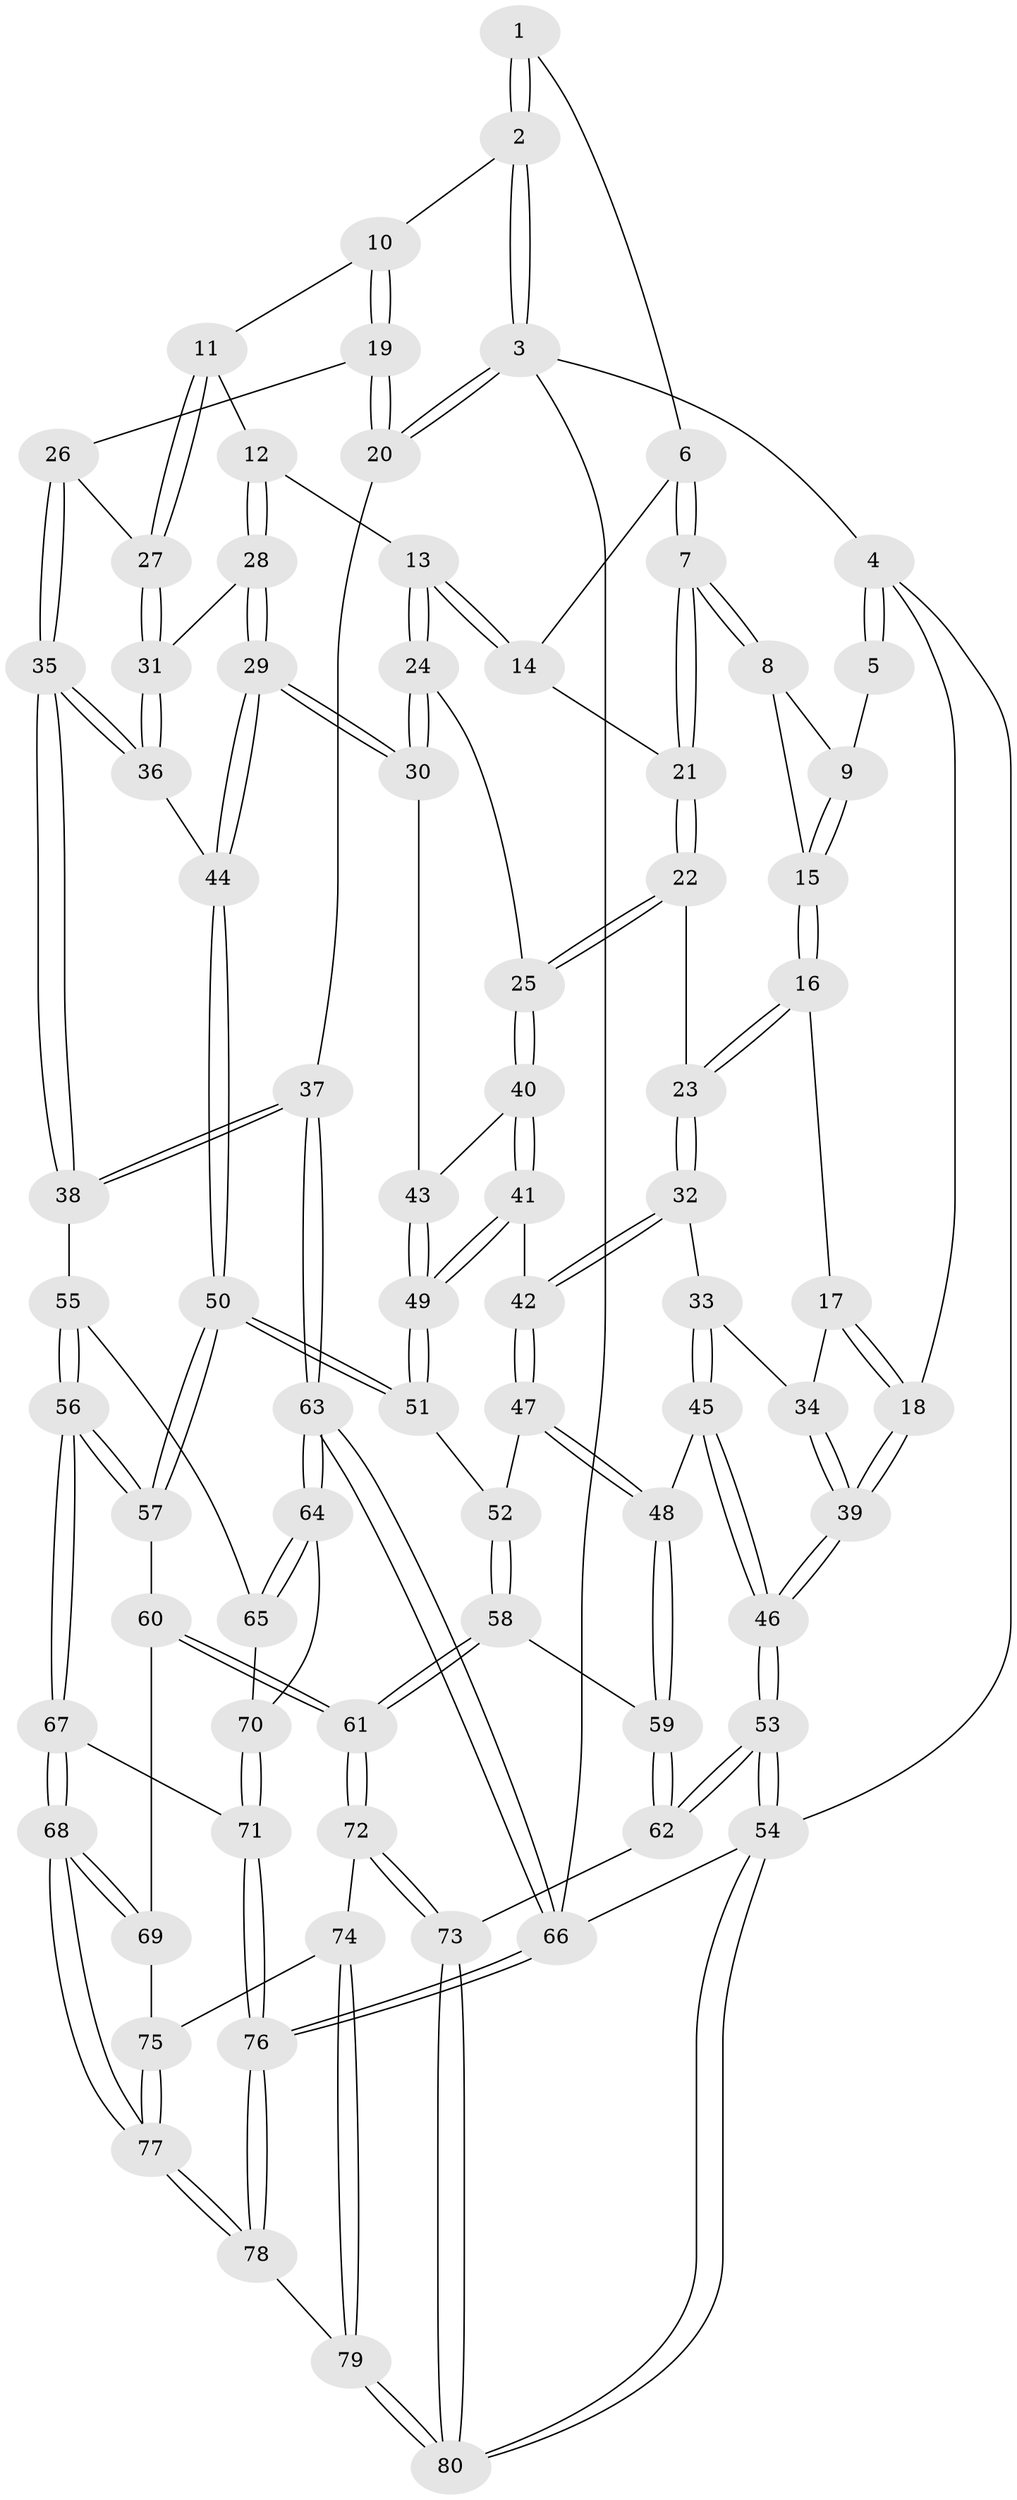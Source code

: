 // coarse degree distribution, {6: 0.16666666666666666, 4: 0.3958333333333333, 5: 0.3541666666666667, 3: 0.0625, 2: 0.020833333333333332}
// Generated by graph-tools (version 1.1) at 2025/21/03/04/25 18:21:03]
// undirected, 80 vertices, 197 edges
graph export_dot {
graph [start="1"]
  node [color=gray90,style=filled];
  1 [pos="+0.6470767981444021+0"];
  2 [pos="+0.7277520685960472+0"];
  3 [pos="+1+0"];
  4 [pos="+0+0"];
  5 [pos="+0.266715085607087+0"];
  6 [pos="+0.5147290011514342+0.05270402870474245"];
  7 [pos="+0.3671829231230669+0.12500293936639473"];
  8 [pos="+0.33161985520078957+0.051177632552925116"];
  9 [pos="+0.274270566768622+0"];
  10 [pos="+0.7573234167873298+0"];
  11 [pos="+0.7162143651793924+0.13328198846506029"];
  12 [pos="+0.6823794656056934+0.16431635120151908"];
  13 [pos="+0.6327300482085277+0.17790139432636623"];
  14 [pos="+0.5677033114463116+0.1398815076043882"];
  15 [pos="+0.139610948233592+0.15974500182936394"];
  16 [pos="+0.09314254507752631+0.2133681523940196"];
  17 [pos="+0+0.17828869298215078"];
  18 [pos="+0+0.032129075558566964"];
  19 [pos="+1+0.17598845135748303"];
  20 [pos="+1+0.17011806019765757"];
  21 [pos="+0.3678655232181211+0.1297038564275996"];
  22 [pos="+0.358131471810126+0.23648028241002828"];
  23 [pos="+0.1554896589203773+0.2669912871218454"];
  24 [pos="+0.5674406828711644+0.23680176274807094"];
  25 [pos="+0.38129992595087847+0.2659248042380674"];
  26 [pos="+0.9139526363176291+0.25590372008797085"];
  27 [pos="+0.8599754380991362+0.248453402597006"];
  28 [pos="+0.6903579665008941+0.23930682100172446"];
  29 [pos="+0.6549225498245342+0.4191373837316405"];
  30 [pos="+0.5860314165521764+0.37329877077139295"];
  31 [pos="+0.7840072224748752+0.3584206356874433"];
  32 [pos="+0.15074294860490703+0.39136178362047297"];
  33 [pos="+0.14087539754117548+0.3975413726455476"];
  34 [pos="+0.033195156245859156+0.3763170011008499"];
  35 [pos="+0.9268284452663377+0.554237740523789"];
  36 [pos="+0.7583587523201657+0.4831318439488165"];
  37 [pos="+1+0.5606321210711901"];
  38 [pos="+0.9343840767252465+0.5606697250944207"];
  39 [pos="+0+0.5172301905322368"];
  40 [pos="+0.386140049292404+0.2958036591351295"];
  41 [pos="+0.2519566886492773+0.4383036552001402"];
  42 [pos="+0.22175221012087007+0.4535165141430185"];
  43 [pos="+0.4354566143122186+0.3886212729425825"];
  44 [pos="+0.6951400316706549+0.4845496068392845"];
  45 [pos="+0+0.5639776556167687"];
  46 [pos="+0+0.6024594586189754"];
  47 [pos="+0.23103163515889935+0.5199776690608858"];
  48 [pos="+0.15304164486377314+0.6006643205078255"];
  49 [pos="+0.43117772013671063+0.47378930710959066"];
  50 [pos="+0.5356531401439444+0.6323733373673734"];
  51 [pos="+0.445002417468349+0.5514198844780301"];
  52 [pos="+0.33143132377724244+0.5677556170557332"];
  53 [pos="+0+0.7578141722663347"];
  54 [pos="+0+1"];
  55 [pos="+0.8618230983616165+0.6989861216043536"];
  56 [pos="+0.7323436126154883+0.7655754617158851"];
  57 [pos="+0.5359031730165295+0.6384327006699925"];
  58 [pos="+0.24546963999282753+0.7388649592580764"];
  59 [pos="+0.2047509144688545+0.7100979937103172"];
  60 [pos="+0.5099231083772514+0.6847589952830139"];
  61 [pos="+0.25281021029262435+0.7510929862609824"];
  62 [pos="+0+0.7887152552141533"];
  63 [pos="+1+1"];
  64 [pos="+1+0.8626248424265849"];
  65 [pos="+0.8871947086907721+0.7596652674502138"];
  66 [pos="+1+1"];
  67 [pos="+0.7231118810740098+0.8446798622842293"];
  68 [pos="+0.6128783785122662+1"];
  69 [pos="+0.5048678356446444+0.7330403379652656"];
  70 [pos="+0.8782347212530128+0.874206763203985"];
  71 [pos="+0.8607211576405878+0.9070896992779944"];
  72 [pos="+0.2520824171203007+0.8587159864258781"];
  73 [pos="+0.18656173609895493+0.9096499193761592"];
  74 [pos="+0.27568685596272513+0.8683617750469811"];
  75 [pos="+0.38835115202176573+0.8759450155660883"];
  76 [pos="+0.9844180952264869+1"];
  77 [pos="+0.5902792657103662+1"];
  78 [pos="+0.5941717383850904+1"];
  79 [pos="+0.44016494125072764+1"];
  80 [pos="+0.08854553469127076+1"];
  1 -- 2;
  1 -- 2;
  1 -- 6;
  2 -- 3;
  2 -- 3;
  2 -- 10;
  3 -- 4;
  3 -- 20;
  3 -- 20;
  3 -- 66;
  4 -- 5;
  4 -- 5;
  4 -- 18;
  4 -- 54;
  5 -- 9;
  6 -- 7;
  6 -- 7;
  6 -- 14;
  7 -- 8;
  7 -- 8;
  7 -- 21;
  7 -- 21;
  8 -- 9;
  8 -- 15;
  9 -- 15;
  9 -- 15;
  10 -- 11;
  10 -- 19;
  10 -- 19;
  11 -- 12;
  11 -- 27;
  11 -- 27;
  12 -- 13;
  12 -- 28;
  12 -- 28;
  13 -- 14;
  13 -- 14;
  13 -- 24;
  13 -- 24;
  14 -- 21;
  15 -- 16;
  15 -- 16;
  16 -- 17;
  16 -- 23;
  16 -- 23;
  17 -- 18;
  17 -- 18;
  17 -- 34;
  18 -- 39;
  18 -- 39;
  19 -- 20;
  19 -- 20;
  19 -- 26;
  20 -- 37;
  21 -- 22;
  21 -- 22;
  22 -- 23;
  22 -- 25;
  22 -- 25;
  23 -- 32;
  23 -- 32;
  24 -- 25;
  24 -- 30;
  24 -- 30;
  25 -- 40;
  25 -- 40;
  26 -- 27;
  26 -- 35;
  26 -- 35;
  27 -- 31;
  27 -- 31;
  28 -- 29;
  28 -- 29;
  28 -- 31;
  29 -- 30;
  29 -- 30;
  29 -- 44;
  29 -- 44;
  30 -- 43;
  31 -- 36;
  31 -- 36;
  32 -- 33;
  32 -- 42;
  32 -- 42;
  33 -- 34;
  33 -- 45;
  33 -- 45;
  34 -- 39;
  34 -- 39;
  35 -- 36;
  35 -- 36;
  35 -- 38;
  35 -- 38;
  36 -- 44;
  37 -- 38;
  37 -- 38;
  37 -- 63;
  37 -- 63;
  38 -- 55;
  39 -- 46;
  39 -- 46;
  40 -- 41;
  40 -- 41;
  40 -- 43;
  41 -- 42;
  41 -- 49;
  41 -- 49;
  42 -- 47;
  42 -- 47;
  43 -- 49;
  43 -- 49;
  44 -- 50;
  44 -- 50;
  45 -- 46;
  45 -- 46;
  45 -- 48;
  46 -- 53;
  46 -- 53;
  47 -- 48;
  47 -- 48;
  47 -- 52;
  48 -- 59;
  48 -- 59;
  49 -- 51;
  49 -- 51;
  50 -- 51;
  50 -- 51;
  50 -- 57;
  50 -- 57;
  51 -- 52;
  52 -- 58;
  52 -- 58;
  53 -- 54;
  53 -- 54;
  53 -- 62;
  53 -- 62;
  54 -- 80;
  54 -- 80;
  54 -- 66;
  55 -- 56;
  55 -- 56;
  55 -- 65;
  56 -- 57;
  56 -- 57;
  56 -- 67;
  56 -- 67;
  57 -- 60;
  58 -- 59;
  58 -- 61;
  58 -- 61;
  59 -- 62;
  59 -- 62;
  60 -- 61;
  60 -- 61;
  60 -- 69;
  61 -- 72;
  61 -- 72;
  62 -- 73;
  63 -- 64;
  63 -- 64;
  63 -- 66;
  63 -- 66;
  64 -- 65;
  64 -- 65;
  64 -- 70;
  65 -- 70;
  66 -- 76;
  66 -- 76;
  67 -- 68;
  67 -- 68;
  67 -- 71;
  68 -- 69;
  68 -- 69;
  68 -- 77;
  68 -- 77;
  69 -- 75;
  70 -- 71;
  70 -- 71;
  71 -- 76;
  71 -- 76;
  72 -- 73;
  72 -- 73;
  72 -- 74;
  73 -- 80;
  73 -- 80;
  74 -- 75;
  74 -- 79;
  74 -- 79;
  75 -- 77;
  75 -- 77;
  76 -- 78;
  76 -- 78;
  77 -- 78;
  77 -- 78;
  78 -- 79;
  79 -- 80;
  79 -- 80;
}
